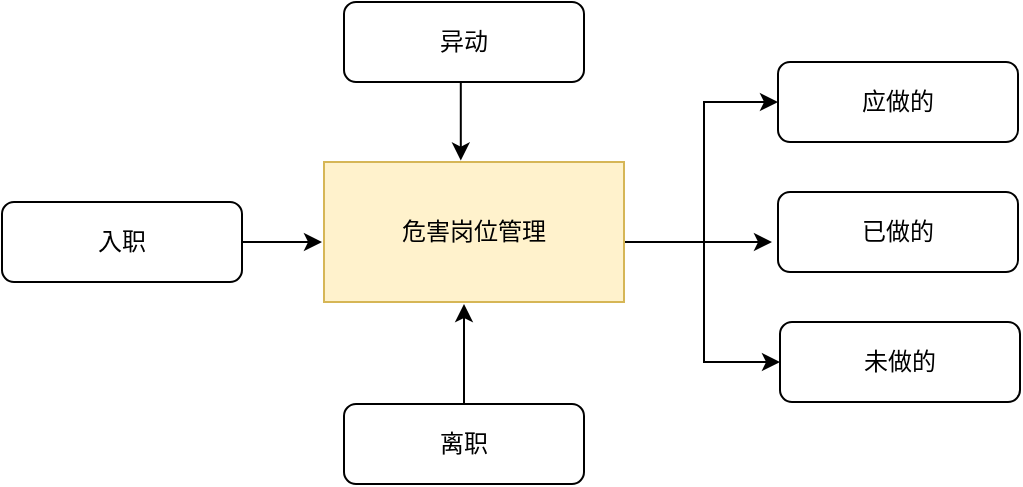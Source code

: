 <mxfile version="21.3.7" type="github">
  <diagram id="C5RBs43oDa-KdzZeNtuy" name="Page-1">
    <mxGraphModel dx="739" dy="470" grid="1" gridSize="10" guides="1" tooltips="1" connect="1" arrows="1" fold="1" page="1" pageScale="1" pageWidth="827" pageHeight="1169" math="0" shadow="0">
      <root>
        <mxCell id="WIyWlLk6GJQsqaUBKTNV-0" />
        <mxCell id="WIyWlLk6GJQsqaUBKTNV-1" parent="WIyWlLk6GJQsqaUBKTNV-0" />
        <mxCell id="pLkTnMh8Cj9eFYScthq--0" style="edgeStyle=orthogonalEdgeStyle;rounded=0;orthogonalLoop=1;jettySize=auto;html=1;exitX=0.5;exitY=1;exitDx=0;exitDy=0;entryX=0.456;entryY=-0.01;entryDx=0;entryDy=0;entryPerimeter=0;" edge="1" parent="WIyWlLk6GJQsqaUBKTNV-1" source="pLkTnMh8Cj9eFYScthq--1" target="pLkTnMh8Cj9eFYScthq--5">
          <mxGeometry relative="1" as="geometry" />
        </mxCell>
        <mxCell id="pLkTnMh8Cj9eFYScthq--1" value="异动" style="rounded=1;whiteSpace=wrap;html=1;fontSize=12;glass=0;strokeWidth=1;shadow=0;" vertex="1" parent="WIyWlLk6GJQsqaUBKTNV-1">
          <mxGeometry x="219" y="80" width="120" height="40" as="geometry" />
        </mxCell>
        <mxCell id="pLkTnMh8Cj9eFYScthq--2" style="edgeStyle=orthogonalEdgeStyle;rounded=0;orthogonalLoop=1;jettySize=auto;html=1;exitX=1;exitY=0.5;exitDx=0;exitDy=0;entryX=0;entryY=0.5;entryDx=0;entryDy=0;" edge="1" parent="WIyWlLk6GJQsqaUBKTNV-1">
          <mxGeometry relative="1" as="geometry">
            <mxPoint x="359" y="200" as="sourcePoint" />
            <mxPoint x="433" y="200" as="targetPoint" />
          </mxGeometry>
        </mxCell>
        <mxCell id="pLkTnMh8Cj9eFYScthq--3" style="edgeStyle=orthogonalEdgeStyle;rounded=0;orthogonalLoop=1;jettySize=auto;html=1;exitX=1;exitY=0.5;exitDx=0;exitDy=0;entryX=0;entryY=0.5;entryDx=0;entryDy=0;" edge="1" parent="WIyWlLk6GJQsqaUBKTNV-1" source="pLkTnMh8Cj9eFYScthq--5" target="pLkTnMh8Cj9eFYScthq--6">
          <mxGeometry relative="1" as="geometry">
            <Array as="points">
              <mxPoint x="359" y="200" />
              <mxPoint x="399" y="200" />
              <mxPoint x="399" y="130" />
            </Array>
          </mxGeometry>
        </mxCell>
        <mxCell id="pLkTnMh8Cj9eFYScthq--4" style="edgeStyle=orthogonalEdgeStyle;rounded=0;orthogonalLoop=1;jettySize=auto;html=1;exitX=1;exitY=0.5;exitDx=0;exitDy=0;entryX=0;entryY=0.5;entryDx=0;entryDy=0;" edge="1" parent="WIyWlLk6GJQsqaUBKTNV-1" source="pLkTnMh8Cj9eFYScthq--5" target="pLkTnMh8Cj9eFYScthq--8">
          <mxGeometry relative="1" as="geometry">
            <Array as="points">
              <mxPoint x="359" y="200" />
              <mxPoint x="399" y="200" />
              <mxPoint x="399" y="260" />
              <mxPoint x="433" y="260" />
            </Array>
          </mxGeometry>
        </mxCell>
        <mxCell id="pLkTnMh8Cj9eFYScthq--5" value="危害岗位管理" style="rounded=0;whiteSpace=wrap;html=1;fillColor=#fff2cc;strokeColor=#d6b656;" vertex="1" parent="WIyWlLk6GJQsqaUBKTNV-1">
          <mxGeometry x="209" y="160" width="150" height="70" as="geometry" />
        </mxCell>
        <mxCell id="pLkTnMh8Cj9eFYScthq--6" value="应做的" style="rounded=1;whiteSpace=wrap;html=1;fontSize=12;glass=0;strokeWidth=1;shadow=0;" vertex="1" parent="WIyWlLk6GJQsqaUBKTNV-1">
          <mxGeometry x="436" y="110" width="120" height="40" as="geometry" />
        </mxCell>
        <mxCell id="pLkTnMh8Cj9eFYScthq--7" value="已做的" style="rounded=1;whiteSpace=wrap;html=1;fontSize=12;glass=0;strokeWidth=1;shadow=0;" vertex="1" parent="WIyWlLk6GJQsqaUBKTNV-1">
          <mxGeometry x="436" y="175" width="120" height="40" as="geometry" />
        </mxCell>
        <mxCell id="pLkTnMh8Cj9eFYScthq--8" value="未做的" style="rounded=1;whiteSpace=wrap;html=1;fontSize=12;glass=0;strokeWidth=1;shadow=0;" vertex="1" parent="WIyWlLk6GJQsqaUBKTNV-1">
          <mxGeometry x="437" y="240" width="120" height="40" as="geometry" />
        </mxCell>
        <mxCell id="pLkTnMh8Cj9eFYScthq--11" style="edgeStyle=orthogonalEdgeStyle;rounded=0;orthogonalLoop=1;jettySize=auto;html=1;exitX=1;exitY=0.5;exitDx=0;exitDy=0;" edge="1" parent="WIyWlLk6GJQsqaUBKTNV-1" source="pLkTnMh8Cj9eFYScthq--9">
          <mxGeometry relative="1" as="geometry">
            <mxPoint x="208" y="200" as="targetPoint" />
          </mxGeometry>
        </mxCell>
        <mxCell id="pLkTnMh8Cj9eFYScthq--9" value="入职" style="rounded=1;whiteSpace=wrap;html=1;fontSize=12;glass=0;strokeWidth=1;shadow=0;" vertex="1" parent="WIyWlLk6GJQsqaUBKTNV-1">
          <mxGeometry x="48" y="180" width="120" height="40" as="geometry" />
        </mxCell>
        <mxCell id="pLkTnMh8Cj9eFYScthq--13" style="edgeStyle=orthogonalEdgeStyle;rounded=0;orthogonalLoop=1;jettySize=auto;html=1;exitX=0.5;exitY=0;exitDx=0;exitDy=0;" edge="1" parent="WIyWlLk6GJQsqaUBKTNV-1" source="pLkTnMh8Cj9eFYScthq--12">
          <mxGeometry relative="1" as="geometry">
            <mxPoint x="279" y="231" as="targetPoint" />
          </mxGeometry>
        </mxCell>
        <mxCell id="pLkTnMh8Cj9eFYScthq--12" value="离职" style="rounded=1;whiteSpace=wrap;html=1;fontSize=12;glass=0;strokeWidth=1;shadow=0;" vertex="1" parent="WIyWlLk6GJQsqaUBKTNV-1">
          <mxGeometry x="219" y="281" width="120" height="40" as="geometry" />
        </mxCell>
      </root>
    </mxGraphModel>
  </diagram>
</mxfile>
